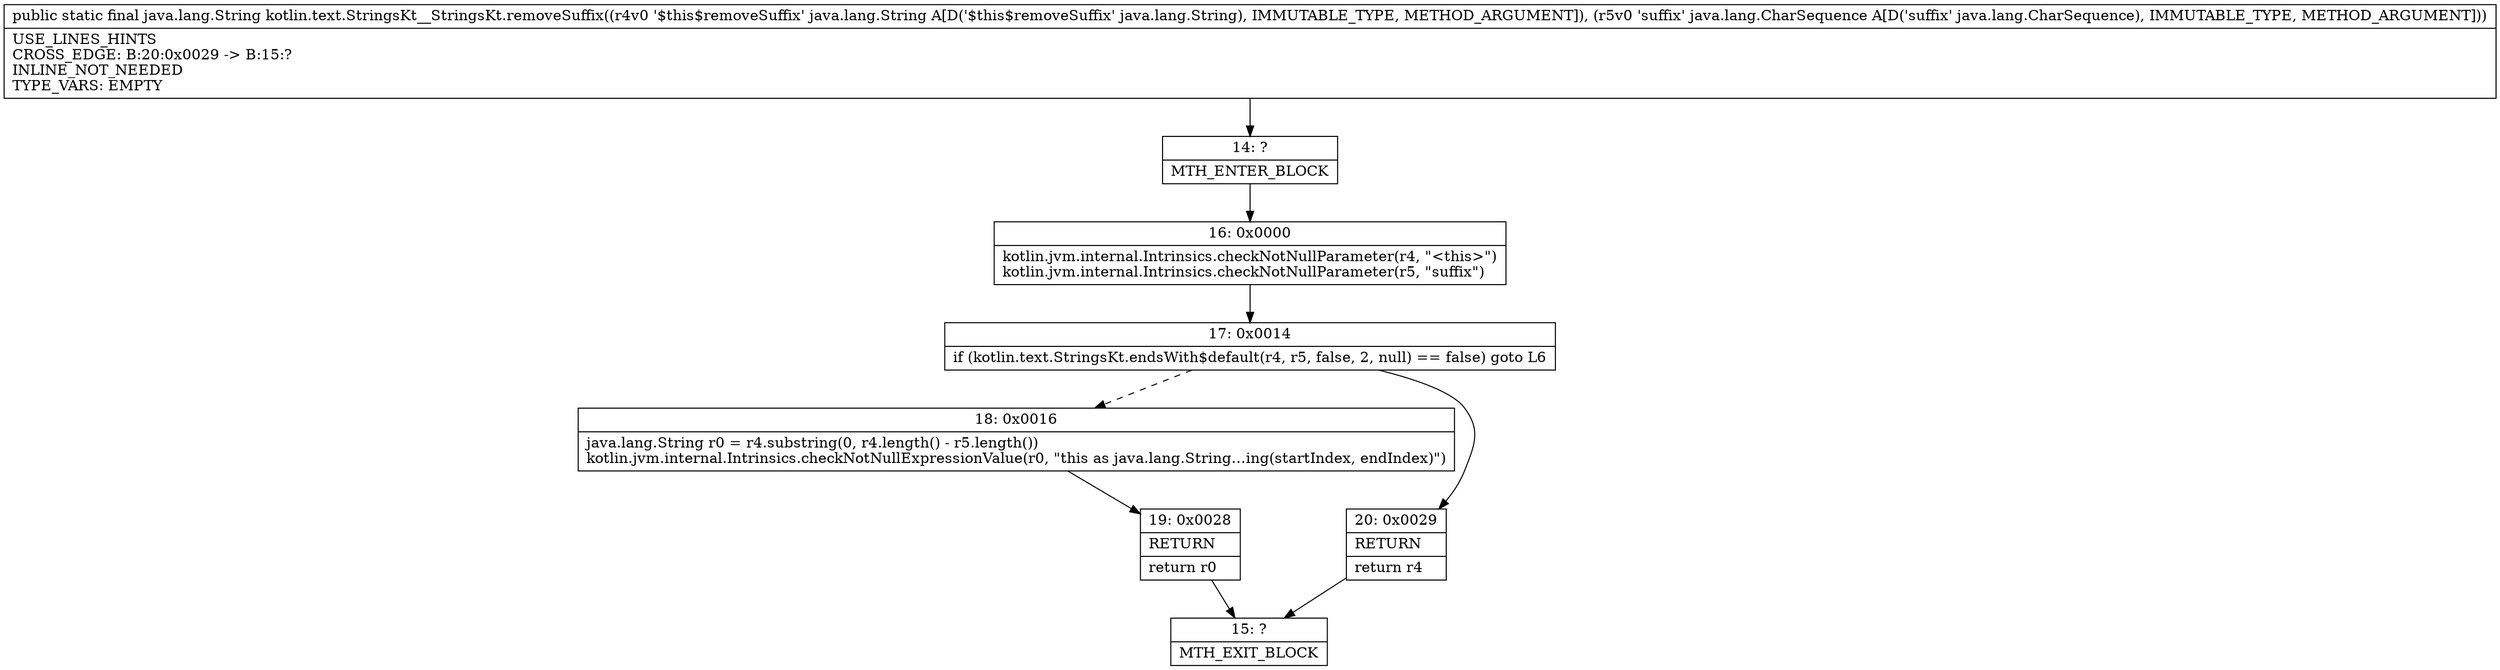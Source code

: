 digraph "CFG forkotlin.text.StringsKt__StringsKt.removeSuffix(Ljava\/lang\/String;Ljava\/lang\/CharSequence;)Ljava\/lang\/String;" {
Node_14 [shape=record,label="{14\:\ ?|MTH_ENTER_BLOCK\l}"];
Node_16 [shape=record,label="{16\:\ 0x0000|kotlin.jvm.internal.Intrinsics.checkNotNullParameter(r4, \"\<this\>\")\lkotlin.jvm.internal.Intrinsics.checkNotNullParameter(r5, \"suffix\")\l}"];
Node_17 [shape=record,label="{17\:\ 0x0014|if (kotlin.text.StringsKt.endsWith$default(r4, r5, false, 2, null) == false) goto L6\l}"];
Node_18 [shape=record,label="{18\:\ 0x0016|java.lang.String r0 = r4.substring(0, r4.length() \- r5.length())\lkotlin.jvm.internal.Intrinsics.checkNotNullExpressionValue(r0, \"this as java.lang.String…ing(startIndex, endIndex)\")\l}"];
Node_19 [shape=record,label="{19\:\ 0x0028|RETURN\l|return r0\l}"];
Node_15 [shape=record,label="{15\:\ ?|MTH_EXIT_BLOCK\l}"];
Node_20 [shape=record,label="{20\:\ 0x0029|RETURN\l|return r4\l}"];
MethodNode[shape=record,label="{public static final java.lang.String kotlin.text.StringsKt__StringsKt.removeSuffix((r4v0 '$this$removeSuffix' java.lang.String A[D('$this$removeSuffix' java.lang.String), IMMUTABLE_TYPE, METHOD_ARGUMENT]), (r5v0 'suffix' java.lang.CharSequence A[D('suffix' java.lang.CharSequence), IMMUTABLE_TYPE, METHOD_ARGUMENT]))  | USE_LINES_HINTS\lCROSS_EDGE: B:20:0x0029 \-\> B:15:?\lINLINE_NOT_NEEDED\lTYPE_VARS: EMPTY\l}"];
MethodNode -> Node_14;Node_14 -> Node_16;
Node_16 -> Node_17;
Node_17 -> Node_18[style=dashed];
Node_17 -> Node_20;
Node_18 -> Node_19;
Node_19 -> Node_15;
Node_20 -> Node_15;
}

